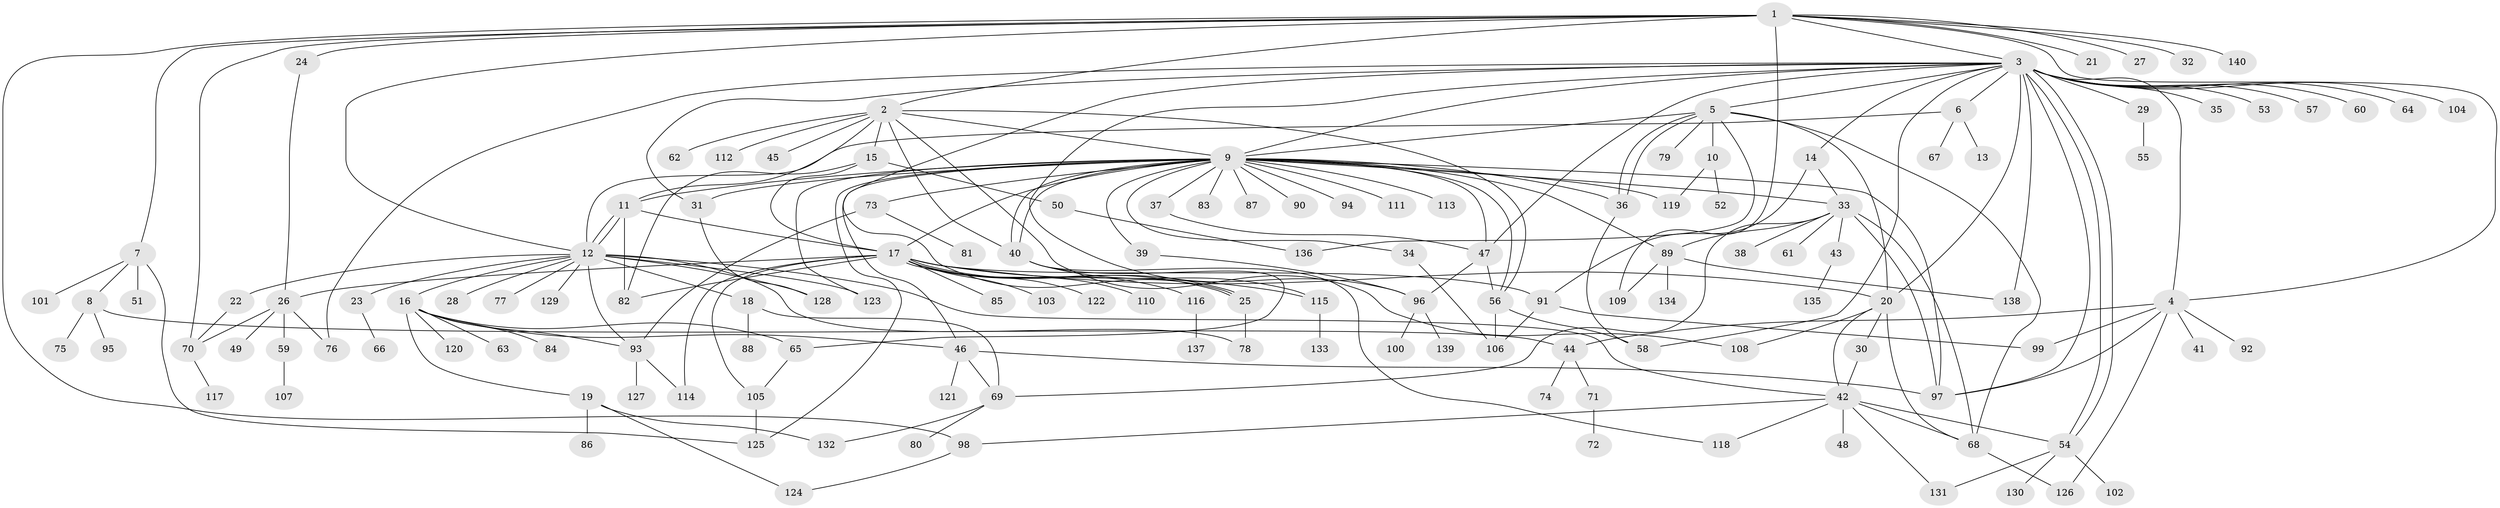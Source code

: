 // Generated by graph-tools (version 1.1) at 2025/35/03/09/25 02:35:45]
// undirected, 140 vertices, 214 edges
graph export_dot {
graph [start="1"]
  node [color=gray90,style=filled];
  1;
  2;
  3;
  4;
  5;
  6;
  7;
  8;
  9;
  10;
  11;
  12;
  13;
  14;
  15;
  16;
  17;
  18;
  19;
  20;
  21;
  22;
  23;
  24;
  25;
  26;
  27;
  28;
  29;
  30;
  31;
  32;
  33;
  34;
  35;
  36;
  37;
  38;
  39;
  40;
  41;
  42;
  43;
  44;
  45;
  46;
  47;
  48;
  49;
  50;
  51;
  52;
  53;
  54;
  55;
  56;
  57;
  58;
  59;
  60;
  61;
  62;
  63;
  64;
  65;
  66;
  67;
  68;
  69;
  70;
  71;
  72;
  73;
  74;
  75;
  76;
  77;
  78;
  79;
  80;
  81;
  82;
  83;
  84;
  85;
  86;
  87;
  88;
  89;
  90;
  91;
  92;
  93;
  94;
  95;
  96;
  97;
  98;
  99;
  100;
  101;
  102;
  103;
  104;
  105;
  106;
  107;
  108;
  109;
  110;
  111;
  112;
  113;
  114;
  115;
  116;
  117;
  118;
  119;
  120;
  121;
  122;
  123;
  124;
  125;
  126;
  127;
  128;
  129;
  130;
  131;
  132;
  133;
  134;
  135;
  136;
  137;
  138;
  139;
  140;
  1 -- 2;
  1 -- 3;
  1 -- 4;
  1 -- 7;
  1 -- 12;
  1 -- 21;
  1 -- 24;
  1 -- 27;
  1 -- 32;
  1 -- 70;
  1 -- 98;
  1 -- 109;
  1 -- 140;
  2 -- 9;
  2 -- 11;
  2 -- 15;
  2 -- 40;
  2 -- 45;
  2 -- 56;
  2 -- 62;
  2 -- 108;
  2 -- 112;
  3 -- 4;
  3 -- 5;
  3 -- 6;
  3 -- 9;
  3 -- 14;
  3 -- 20;
  3 -- 25;
  3 -- 29;
  3 -- 31;
  3 -- 35;
  3 -- 47;
  3 -- 53;
  3 -- 54;
  3 -- 54;
  3 -- 57;
  3 -- 58;
  3 -- 60;
  3 -- 64;
  3 -- 76;
  3 -- 96;
  3 -- 97;
  3 -- 104;
  3 -- 138;
  4 -- 41;
  4 -- 44;
  4 -- 92;
  4 -- 97;
  4 -- 99;
  4 -- 126;
  5 -- 9;
  5 -- 10;
  5 -- 20;
  5 -- 36;
  5 -- 36;
  5 -- 68;
  5 -- 79;
  5 -- 136;
  6 -- 12;
  6 -- 13;
  6 -- 67;
  7 -- 8;
  7 -- 51;
  7 -- 101;
  7 -- 125;
  8 -- 44;
  8 -- 75;
  8 -- 95;
  9 -- 11;
  9 -- 17;
  9 -- 31;
  9 -- 33;
  9 -- 34;
  9 -- 36;
  9 -- 37;
  9 -- 39;
  9 -- 40;
  9 -- 40;
  9 -- 46;
  9 -- 47;
  9 -- 56;
  9 -- 73;
  9 -- 83;
  9 -- 87;
  9 -- 89;
  9 -- 90;
  9 -- 94;
  9 -- 97;
  9 -- 111;
  9 -- 113;
  9 -- 119;
  9 -- 123;
  9 -- 125;
  10 -- 52;
  10 -- 119;
  11 -- 12;
  11 -- 12;
  11 -- 17;
  11 -- 82;
  12 -- 16;
  12 -- 18;
  12 -- 22;
  12 -- 23;
  12 -- 28;
  12 -- 42;
  12 -- 77;
  12 -- 78;
  12 -- 93;
  12 -- 123;
  12 -- 128;
  12 -- 129;
  14 -- 33;
  14 -- 91;
  15 -- 17;
  15 -- 50;
  15 -- 82;
  16 -- 19;
  16 -- 46;
  16 -- 63;
  16 -- 65;
  16 -- 84;
  16 -- 93;
  16 -- 120;
  17 -- 20;
  17 -- 25;
  17 -- 25;
  17 -- 26;
  17 -- 82;
  17 -- 85;
  17 -- 91;
  17 -- 103;
  17 -- 105;
  17 -- 110;
  17 -- 114;
  17 -- 115;
  17 -- 116;
  17 -- 122;
  18 -- 69;
  18 -- 88;
  19 -- 86;
  19 -- 124;
  19 -- 132;
  20 -- 30;
  20 -- 42;
  20 -- 68;
  20 -- 108;
  22 -- 70;
  23 -- 66;
  24 -- 26;
  25 -- 78;
  26 -- 49;
  26 -- 59;
  26 -- 70;
  26 -- 76;
  29 -- 55;
  30 -- 42;
  31 -- 128;
  33 -- 38;
  33 -- 43;
  33 -- 61;
  33 -- 68;
  33 -- 69;
  33 -- 89;
  33 -- 97;
  34 -- 106;
  36 -- 58;
  37 -- 47;
  39 -- 96;
  40 -- 65;
  40 -- 115;
  40 -- 118;
  42 -- 48;
  42 -- 54;
  42 -- 68;
  42 -- 98;
  42 -- 118;
  42 -- 131;
  43 -- 135;
  44 -- 71;
  44 -- 74;
  46 -- 69;
  46 -- 97;
  46 -- 121;
  47 -- 56;
  47 -- 96;
  50 -- 136;
  54 -- 102;
  54 -- 130;
  54 -- 131;
  56 -- 58;
  56 -- 106;
  59 -- 107;
  65 -- 105;
  68 -- 126;
  69 -- 80;
  69 -- 132;
  70 -- 117;
  71 -- 72;
  73 -- 81;
  73 -- 93;
  89 -- 109;
  89 -- 134;
  89 -- 138;
  91 -- 99;
  91 -- 106;
  93 -- 114;
  93 -- 127;
  96 -- 100;
  96 -- 139;
  98 -- 124;
  105 -- 125;
  115 -- 133;
  116 -- 137;
}

